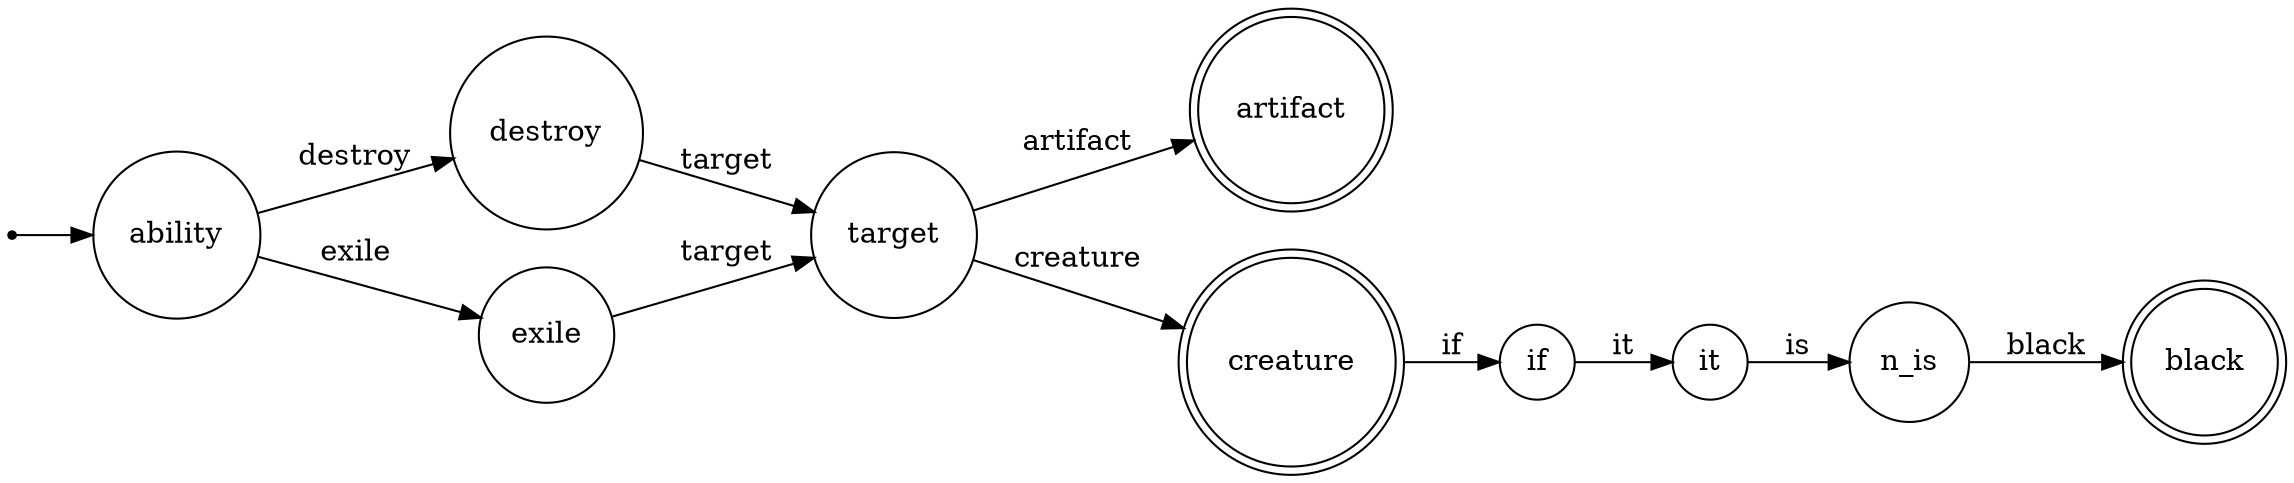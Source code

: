 digraph ability {
rankdir=LR;
node [shape = point]; point;
node [shape = doublecircle]; artifact creature black;
//node [shape = circle]; ability destroy exile target;
node [shape = circle];

point -> ability;
ability->destroy [label = "destroy"];
ability->exile [label = "exile"];
//artifact->epsilon [label = "epsilon"];
//black->epsilon [label = "epsilon"];
creature->if [label = "if"];
//creature->epsilon  [label = "epsilon"];
destroy->target  [label = "target"];
exile->target  [label = "target"];
if->it  [label = "it"];
it->n_is  [label = "is"];
n_is->black  [label = "black"];
target->artifact  [label = "artifact"];
target->creature  [label = "creature"];
}
